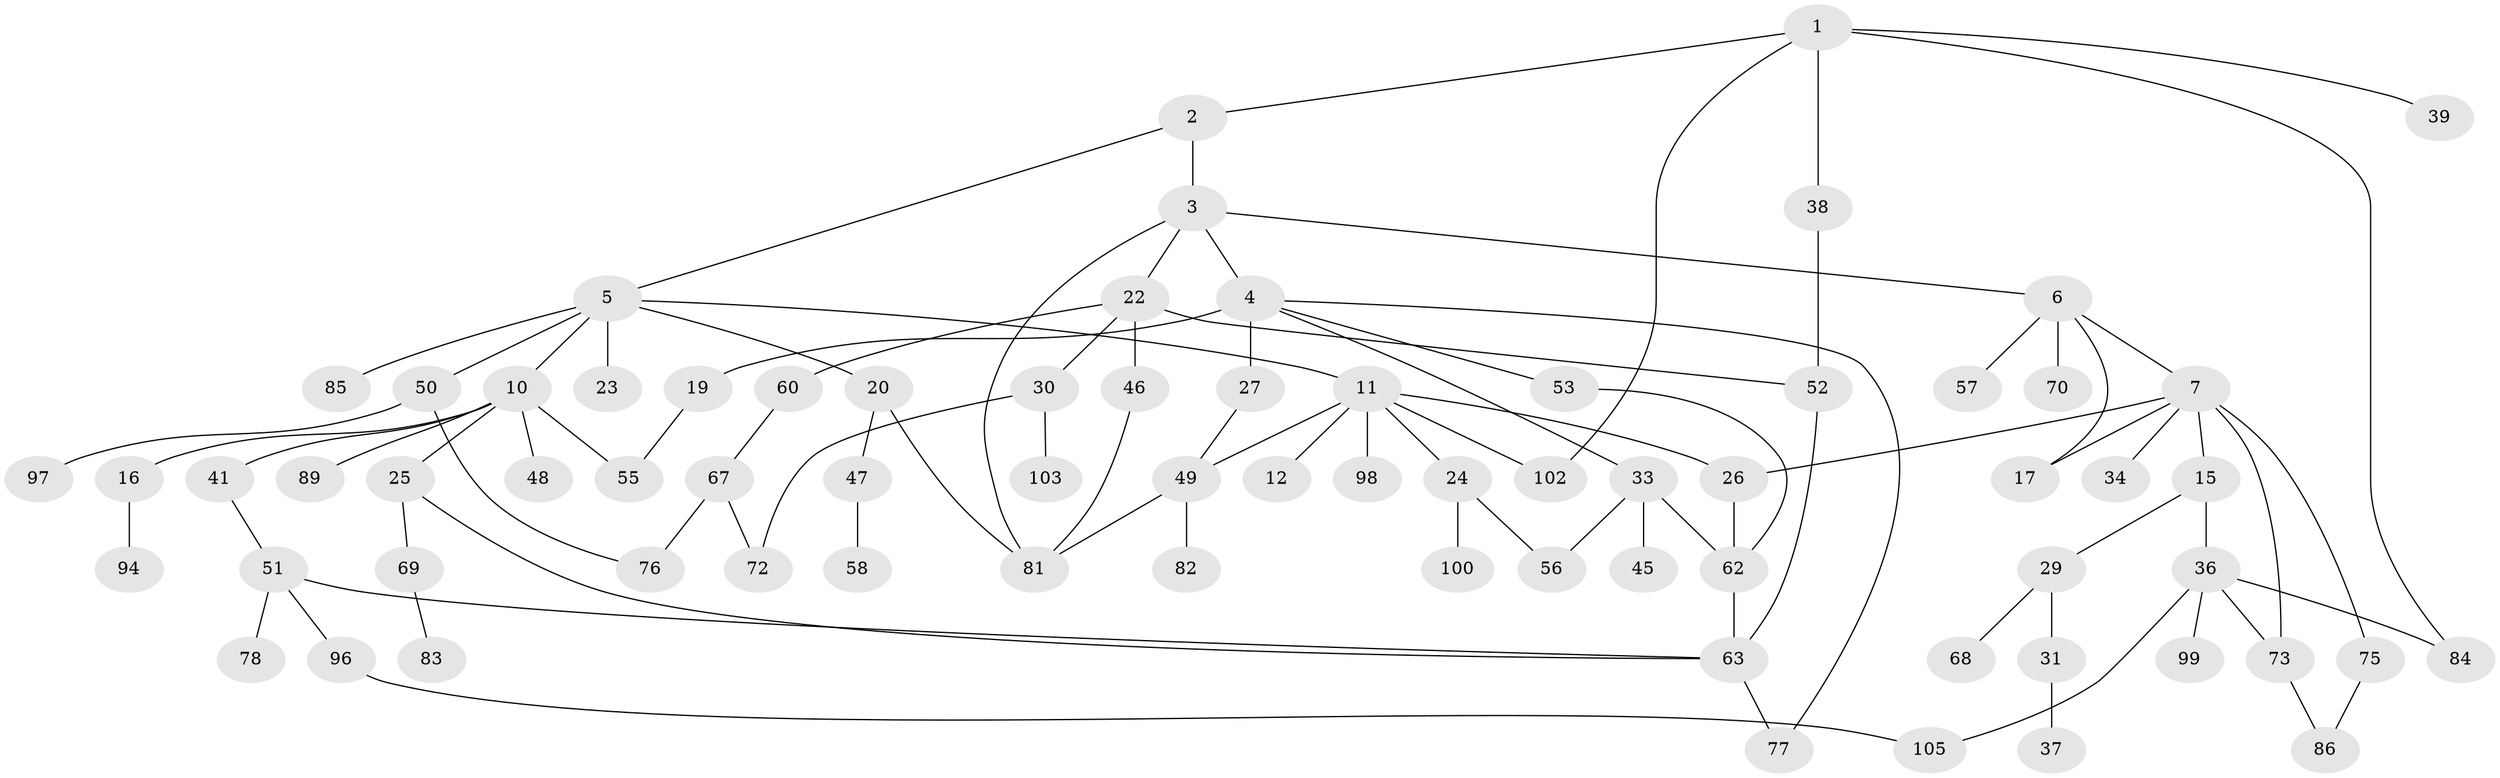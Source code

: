 // original degree distribution, {5: 0.08571428571428572, 3: 0.19047619047619047, 4: 0.10476190476190476, 6: 0.009523809523809525, 1: 0.29523809523809524, 2: 0.3142857142857143}
// Generated by graph-tools (version 1.1) at 2025/10/02/27/25 16:10:54]
// undirected, 73 vertices, 94 edges
graph export_dot {
graph [start="1"]
  node [color=gray90,style=filled];
  1 [super="+35"];
  2;
  3 [super="+14"];
  4 [super="+9"];
  5 [super="+8"];
  6 [super="+104"];
  7 [super="+40"];
  10 [super="+13"];
  11 [super="+59"];
  12;
  15 [super="+21"];
  16 [super="+18"];
  17 [super="+71"];
  19 [super="+43"];
  20 [super="+32"];
  22 [super="+28"];
  23;
  24 [super="+61"];
  25 [super="+64"];
  26 [super="+92"];
  27 [super="+66"];
  29 [super="+54"];
  30 [super="+42"];
  31;
  33 [super="+90"];
  34;
  36 [super="+44"];
  37;
  38;
  39;
  41;
  45;
  46;
  47;
  48;
  49;
  50;
  51;
  52 [super="+93"];
  53 [super="+74"];
  55 [super="+65"];
  56;
  57;
  58;
  60;
  62 [super="+95"];
  63 [super="+87"];
  67;
  68;
  69 [super="+79"];
  70;
  72 [super="+101"];
  73 [super="+88"];
  75;
  76 [super="+80"];
  77;
  78;
  81 [super="+91"];
  82;
  83;
  84;
  85;
  86;
  89;
  94;
  96;
  97;
  98;
  99;
  100;
  102;
  103;
  105;
  1 -- 2;
  1 -- 39;
  1 -- 84;
  1 -- 102;
  1 -- 38;
  2 -- 3;
  2 -- 5;
  3 -- 4;
  3 -- 6;
  3 -- 81;
  3 -- 22;
  4 -- 33;
  4 -- 19;
  4 -- 53;
  4 -- 27;
  4 -- 77;
  5 -- 20;
  5 -- 50;
  5 -- 85;
  5 -- 23;
  5 -- 10;
  5 -- 11;
  6 -- 7;
  6 -- 57;
  6 -- 70;
  6 -- 17;
  7 -- 15;
  7 -- 17;
  7 -- 34;
  7 -- 26;
  7 -- 75;
  7 -- 73;
  10 -- 41;
  10 -- 55;
  10 -- 16;
  10 -- 48;
  10 -- 89;
  10 -- 25;
  11 -- 12;
  11 -- 24;
  11 -- 26;
  11 -- 49;
  11 -- 98;
  11 -- 102;
  15 -- 29;
  15 -- 36;
  16 -- 94;
  19 -- 55;
  20 -- 81;
  20 -- 47;
  22 -- 46;
  22 -- 60;
  22 -- 52;
  22 -- 30;
  24 -- 56;
  24 -- 100;
  25 -- 69;
  25 -- 63;
  26 -- 62;
  27 -- 49;
  29 -- 31;
  29 -- 68;
  30 -- 103;
  30 -- 72;
  31 -- 37;
  33 -- 45;
  33 -- 56;
  33 -- 62;
  36 -- 99;
  36 -- 73;
  36 -- 105;
  36 -- 84;
  38 -- 52;
  41 -- 51;
  46 -- 81;
  47 -- 58;
  49 -- 82;
  49 -- 81;
  50 -- 76;
  50 -- 97;
  51 -- 63;
  51 -- 78;
  51 -- 96;
  52 -- 63;
  53 -- 62;
  60 -- 67;
  62 -- 63;
  63 -- 77;
  67 -- 72;
  67 -- 76;
  69 -- 83;
  73 -- 86;
  75 -- 86;
  96 -- 105;
}
